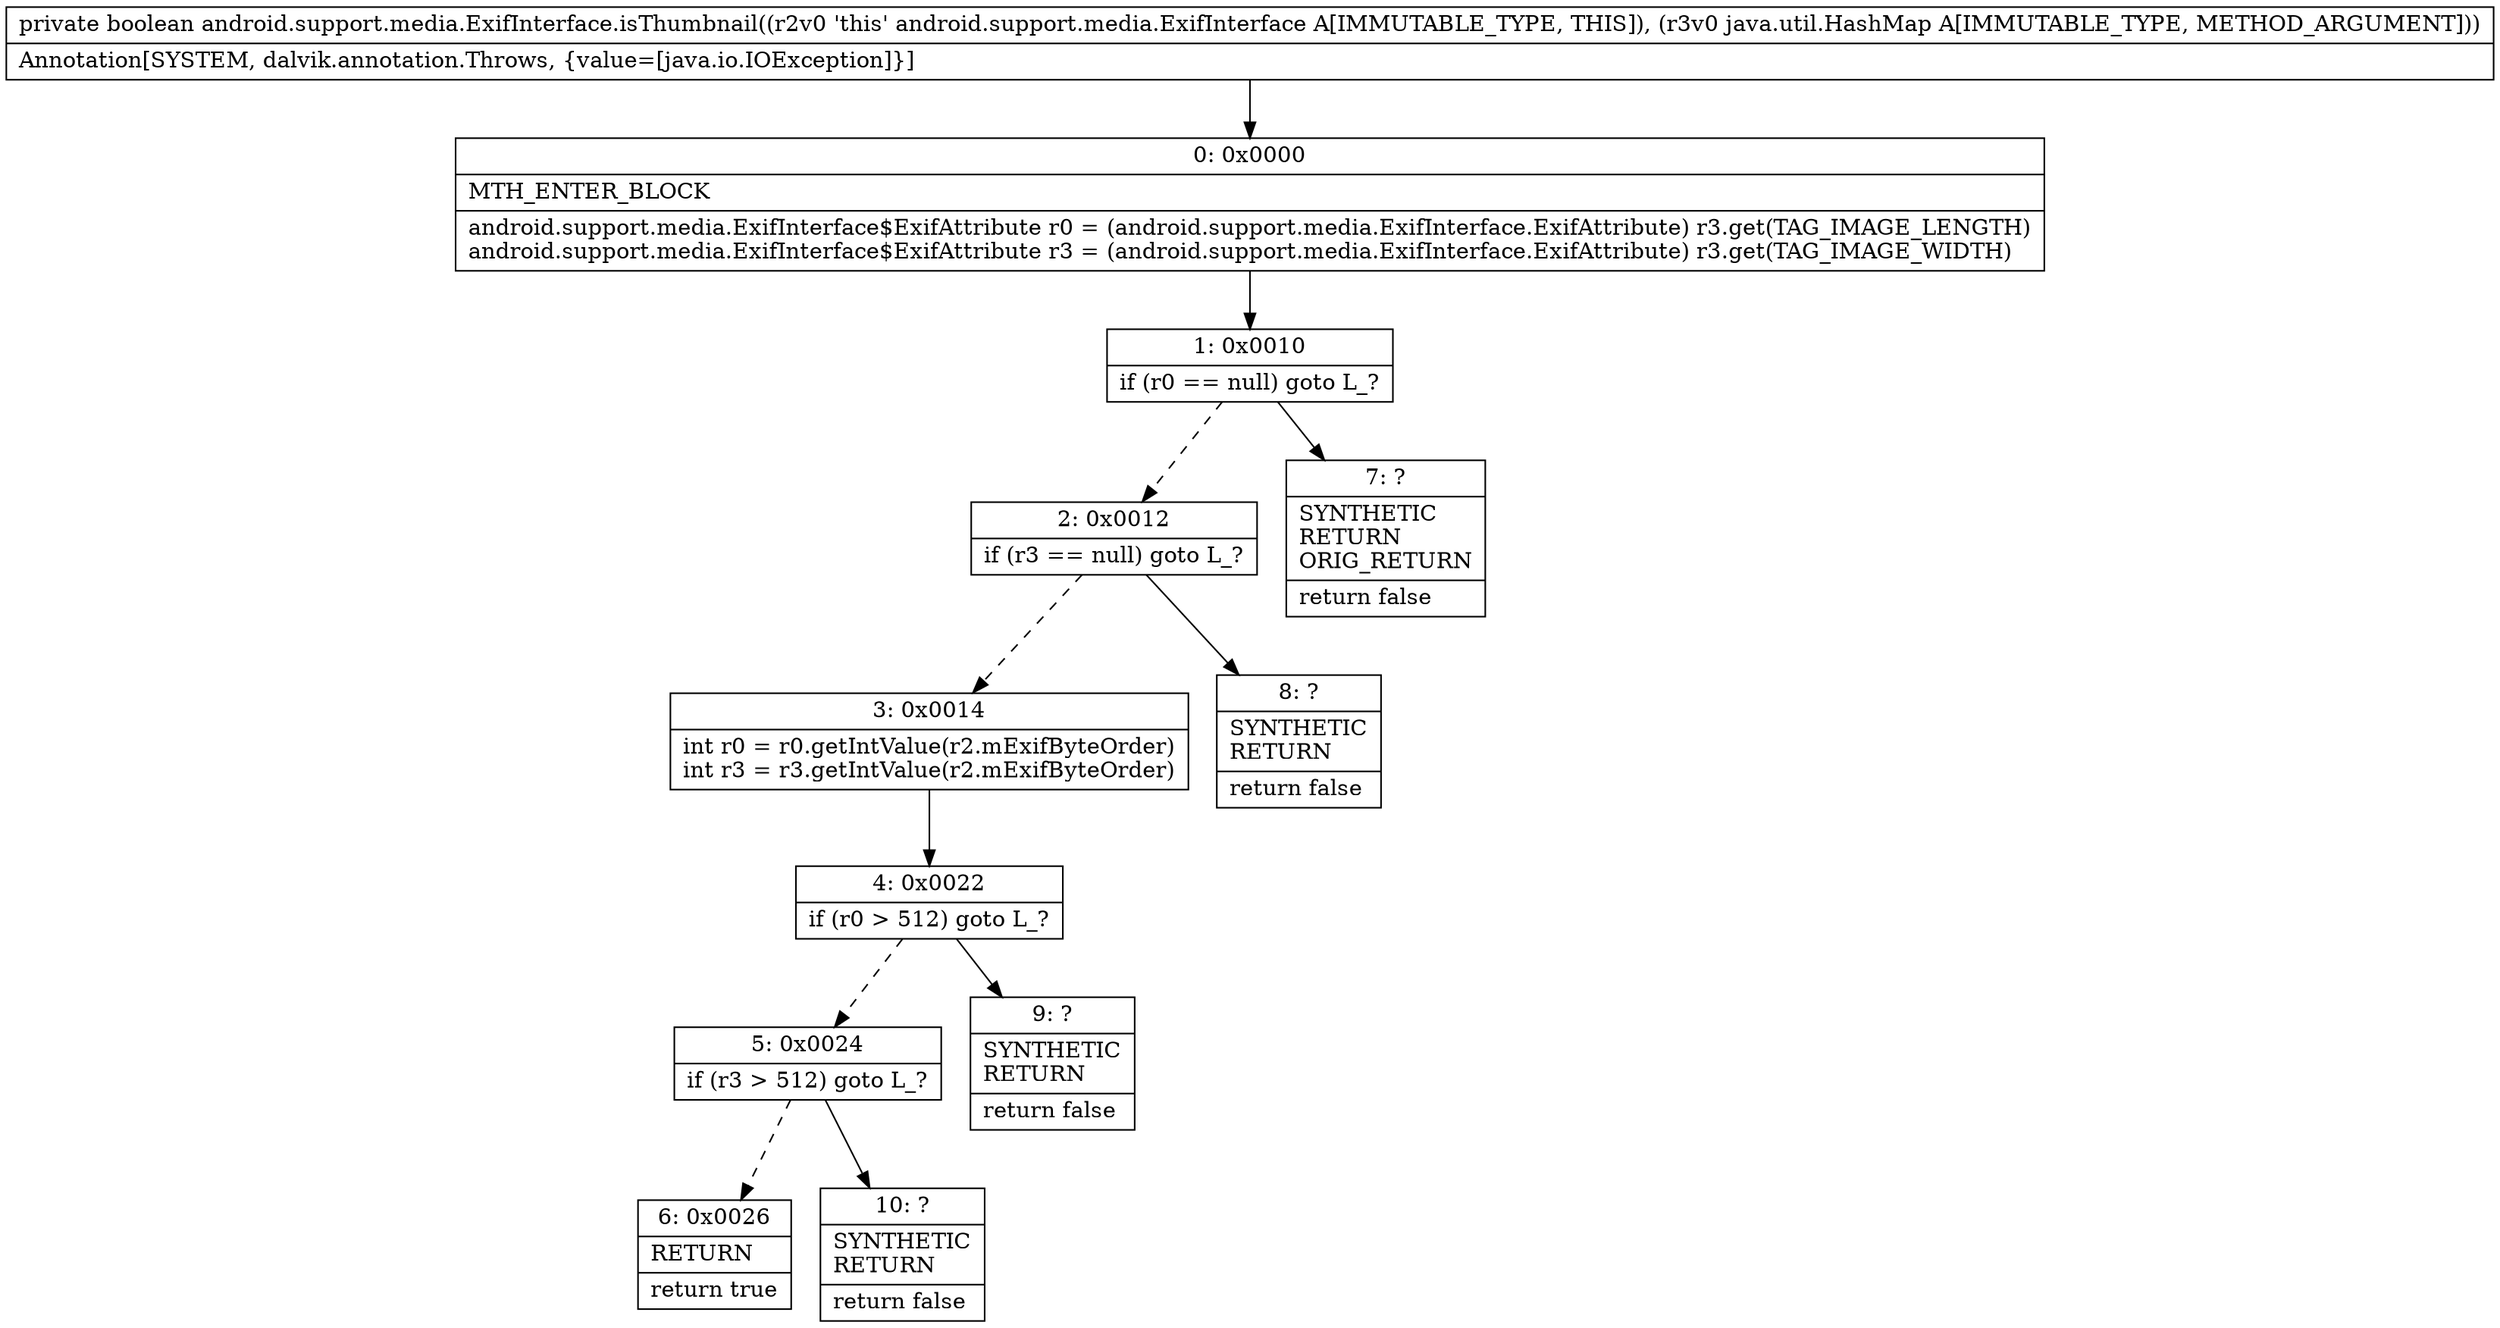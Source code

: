 digraph "CFG forandroid.support.media.ExifInterface.isThumbnail(Ljava\/util\/HashMap;)Z" {
Node_0 [shape=record,label="{0\:\ 0x0000|MTH_ENTER_BLOCK\l|android.support.media.ExifInterface$ExifAttribute r0 = (android.support.media.ExifInterface.ExifAttribute) r3.get(TAG_IMAGE_LENGTH)\landroid.support.media.ExifInterface$ExifAttribute r3 = (android.support.media.ExifInterface.ExifAttribute) r3.get(TAG_IMAGE_WIDTH)\l}"];
Node_1 [shape=record,label="{1\:\ 0x0010|if (r0 == null) goto L_?\l}"];
Node_2 [shape=record,label="{2\:\ 0x0012|if (r3 == null) goto L_?\l}"];
Node_3 [shape=record,label="{3\:\ 0x0014|int r0 = r0.getIntValue(r2.mExifByteOrder)\lint r3 = r3.getIntValue(r2.mExifByteOrder)\l}"];
Node_4 [shape=record,label="{4\:\ 0x0022|if (r0 \> 512) goto L_?\l}"];
Node_5 [shape=record,label="{5\:\ 0x0024|if (r3 \> 512) goto L_?\l}"];
Node_6 [shape=record,label="{6\:\ 0x0026|RETURN\l|return true\l}"];
Node_7 [shape=record,label="{7\:\ ?|SYNTHETIC\lRETURN\lORIG_RETURN\l|return false\l}"];
Node_8 [shape=record,label="{8\:\ ?|SYNTHETIC\lRETURN\l|return false\l}"];
Node_9 [shape=record,label="{9\:\ ?|SYNTHETIC\lRETURN\l|return false\l}"];
Node_10 [shape=record,label="{10\:\ ?|SYNTHETIC\lRETURN\l|return false\l}"];
MethodNode[shape=record,label="{private boolean android.support.media.ExifInterface.isThumbnail((r2v0 'this' android.support.media.ExifInterface A[IMMUTABLE_TYPE, THIS]), (r3v0 java.util.HashMap A[IMMUTABLE_TYPE, METHOD_ARGUMENT]))  | Annotation[SYSTEM, dalvik.annotation.Throws, \{value=[java.io.IOException]\}]\l}"];
MethodNode -> Node_0;
Node_0 -> Node_1;
Node_1 -> Node_2[style=dashed];
Node_1 -> Node_7;
Node_2 -> Node_3[style=dashed];
Node_2 -> Node_8;
Node_3 -> Node_4;
Node_4 -> Node_5[style=dashed];
Node_4 -> Node_9;
Node_5 -> Node_6[style=dashed];
Node_5 -> Node_10;
}

